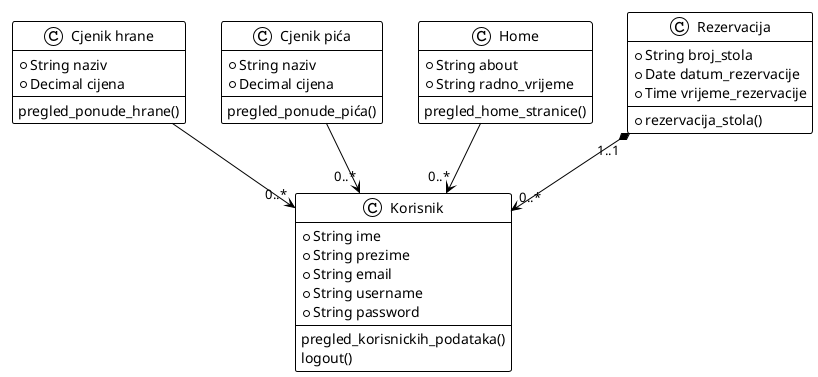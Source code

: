 @startuml

!theme plain

class "Cjenik hrane" as ch{
    +String naziv
    +Decimal cijena
    ---
    pregled_ponude_hrane()
}

class "Cjenik pića" as cp{
    +String naziv
    +Decimal cijena
    ---
    pregled_ponude_pića()
}
class "Korisnik" as k{
    +String ime
    +String prezime
    +String email
    +String username 
    +String password
    ---
    pregled_korisnickih_podataka()
    logout()
}

class "Home" as h{
    +String about
    +String radno_vrijeme
    ---
    pregled_home_stranice()
}
class "Rezervacija" as r{
    +String broj_stola
    +Date datum_rezervacije
    +Time vrijeme_rezervacije
    ---
    +rezervacija_stola()
}

r "1..1" *--> "0..*" k
ch --> "0..*" k
cp --> "0..*"k
h --> "0..*"k

@enduml
